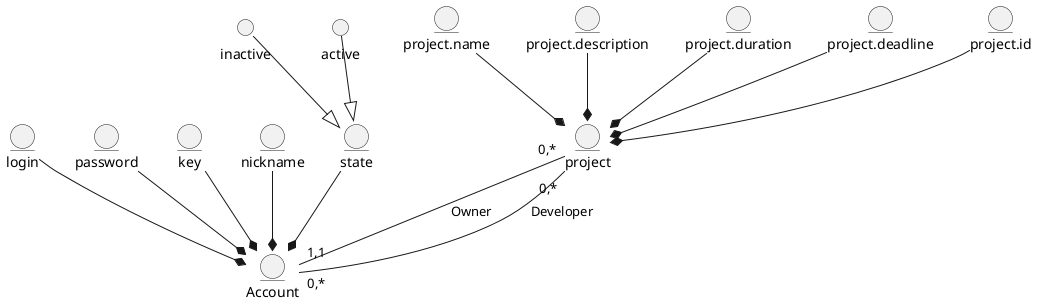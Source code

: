 @startuml
  entity Account
  entity login
  entity password
  entity key
  entity nickname
  entity state
  
  login --* Account
  password --* Account
  key --* Account
  nickname --* Account
  state --* Account
  
  inactive --|> state
  active --|> state
  
  entity project
  entity project.name
  entity project.description
  entity project.duration
  entity project.deadline
  entity project.id
  
  project.name --* project
  project.description --* project
  project.duration --* project
  project.deadline --* project
  project.id --* project
  
  project"0,*" -- "1,1" Account: Owner
  project"0,*" -- "0,*" Account:Developer
  
@enduml
